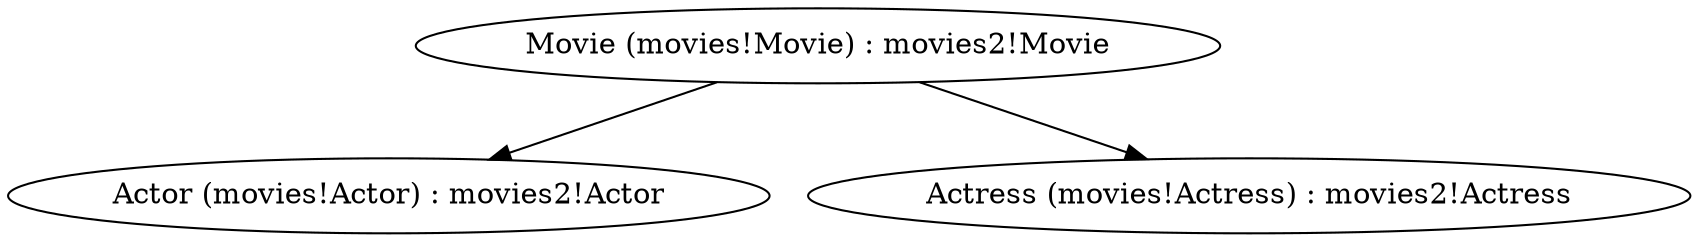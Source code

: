strict digraph G {
  Movie__movies_Movie____movies2_Movie [ label="Movie (movies!Movie) : movies2!Movie" ];
  Actor__movies_Actor____movies2_Actor [ label="Actor (movies!Actor) : movies2!Actor" ];
  Actress__movies_Actress____movies2_Actress [ label="Actress (movies!Actress) : movies2!Actress" ];
  Movie__movies_Movie____movies2_Movie -> Actor__movies_Actor____movies2_Actor;
  Movie__movies_Movie____movies2_Movie -> Actress__movies_Actress____movies2_Actress;
}
